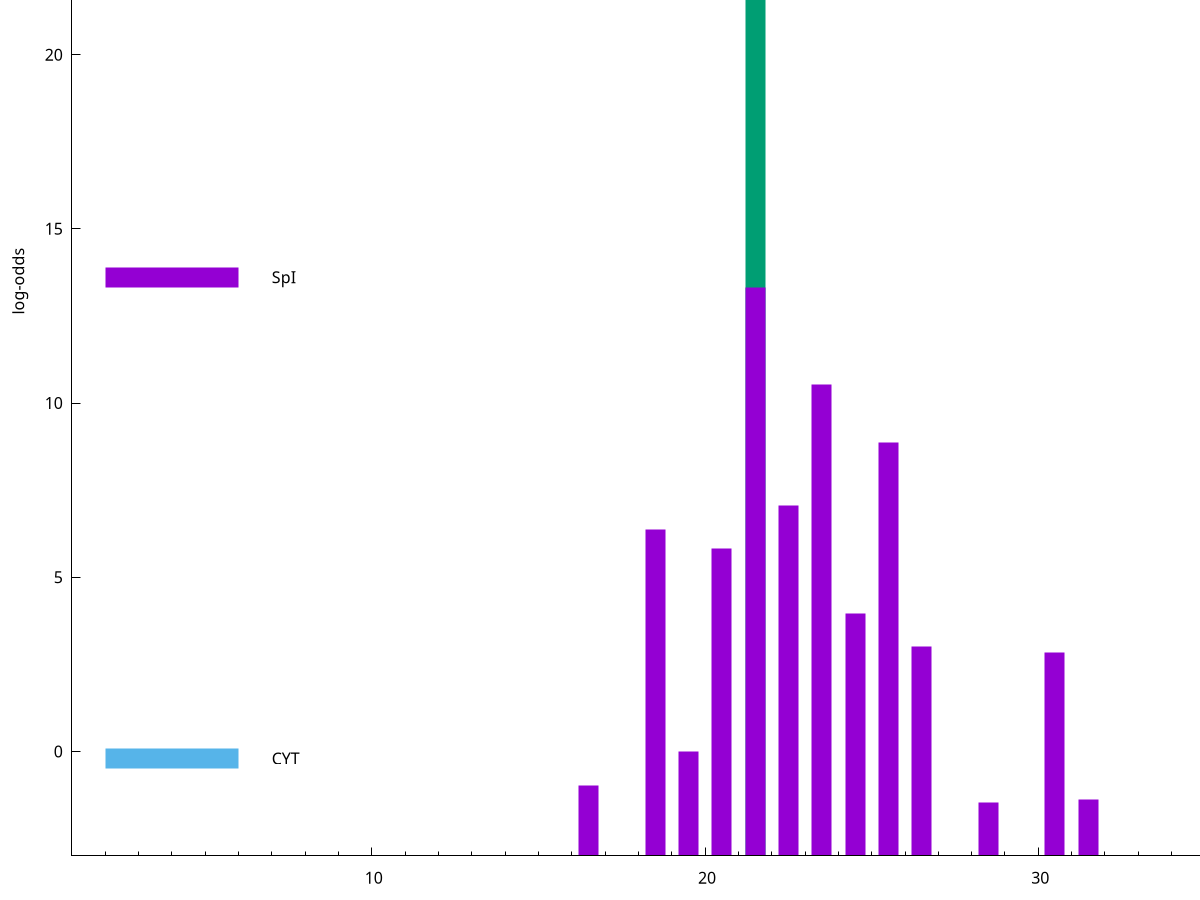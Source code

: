 set title "LipoP predictions for SRR3987128.gff"
set size 2., 1.4
set xrange [1:70] 
set mxtics 10
set yrange [-3:30]
set y2range [0:33]
set ylabel "log-odds"
set term postscript eps color solid "Helvetica" 30
set output "SRR3987128.gff10.eps"
set arrow from 2,27.0132 to 6,27.0132 nohead lt 2 lw 20
set label "SpII" at 7,27.0132
set arrow from 2,13.6125 to 6,13.6125 nohead lt 1 lw 20
set label "SpI" at 7,13.6125
set arrow from 2,-0.200913 to 6,-0.200913 nohead lt 3 lw 20
set label "CYT" at 7,-0.200913
set arrow from 2,27.0132 to 6,27.0132 nohead lt 2 lw 20
set label "SpII" at 7,27.0132
# NOTE: The scores below are the log-odds scores with the threshold
# NOTE: subtracted (a hack to make gnuplot make the histogram all
# NOTE: look nice).
plot "-" axes x1y2 title "" with impulses lt 2 lw 20, "-" axes x1y2 title "" with impulses lt 1 lw 20
21.500000 30.013200
e
21.500000 16.328600
23.500000 13.518000
25.500000 11.863750
22.500000 10.047600
18.500000 9.379990
20.500000 8.812880
24.500000 6.954120
26.500000 6.020750
30.500000 5.849000
19.500000 2.997117
16.500000 2.023678
31.500000 1.613730
28.500000 1.542380
e
exit
